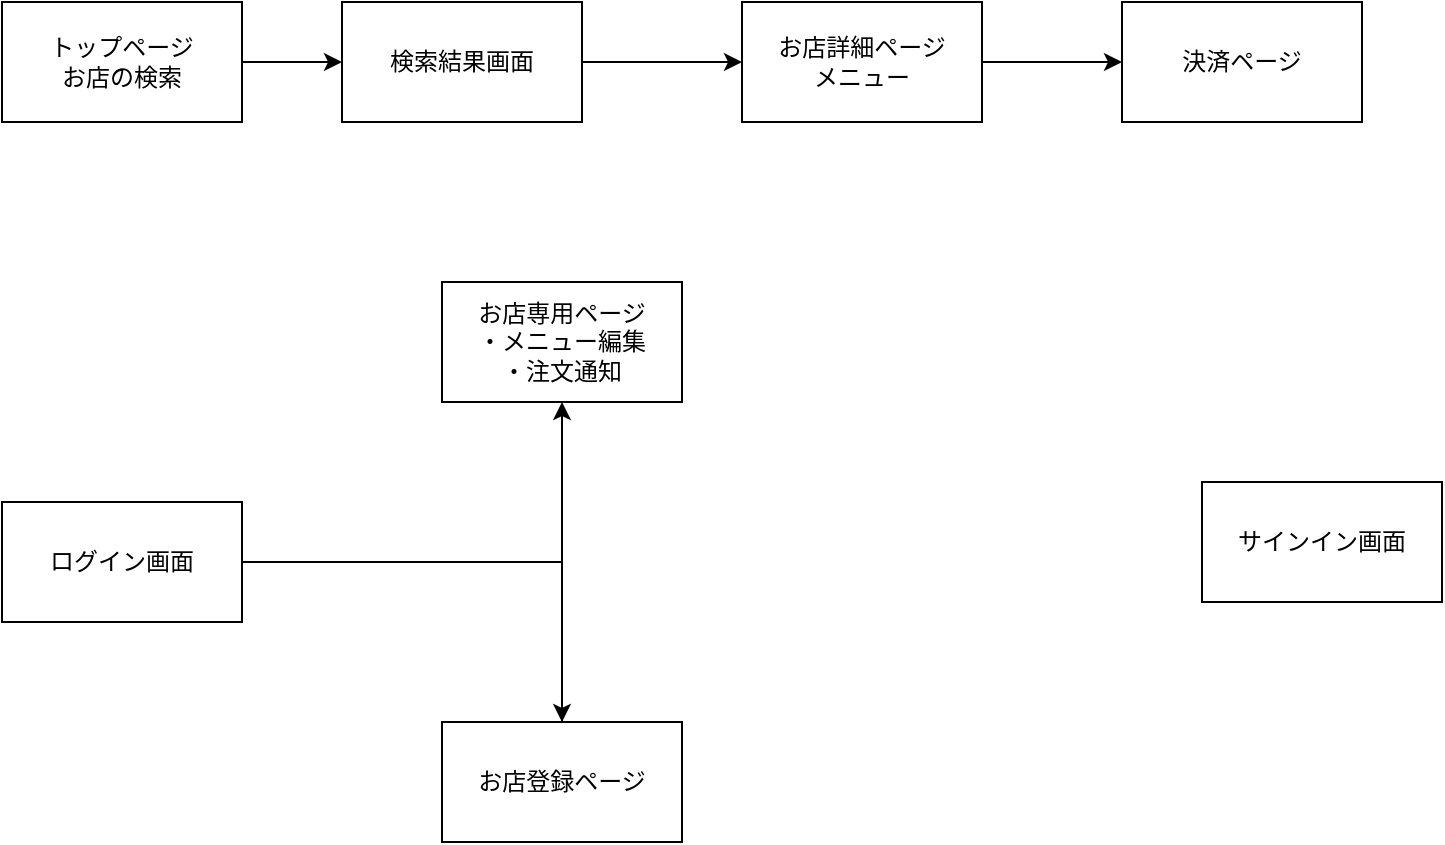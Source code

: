 <mxfile version="13.6.6" type="github">
  <diagram id="r8xHnbqUBmYu04PWjt0k" name="Page-1">
    <mxGraphModel dx="1186" dy="764" grid="1" gridSize="10" guides="1" tooltips="1" connect="1" arrows="1" fold="1" page="1" pageScale="1" pageWidth="827" pageHeight="1169" math="0" shadow="0">
      <root>
        <mxCell id="0" />
        <mxCell id="1" parent="0" />
        <mxCell id="awSX5_s5WfXwRv5CiNmm-3" value="" style="edgeStyle=orthogonalEdgeStyle;rounded=0;orthogonalLoop=1;jettySize=auto;html=1;" parent="1" source="awSX5_s5WfXwRv5CiNmm-1" target="awSX5_s5WfXwRv5CiNmm-2" edge="1">
          <mxGeometry relative="1" as="geometry" />
        </mxCell>
        <mxCell id="awSX5_s5WfXwRv5CiNmm-1" value="トップページ&lt;br&gt;お店の検索" style="rounded=0;whiteSpace=wrap;html=1;" parent="1" vertex="1">
          <mxGeometry x="30" y="140" width="120" height="60" as="geometry" />
        </mxCell>
        <mxCell id="awSX5_s5WfXwRv5CiNmm-5" value="" style="edgeStyle=orthogonalEdgeStyle;rounded=0;orthogonalLoop=1;jettySize=auto;html=1;" parent="1" source="awSX5_s5WfXwRv5CiNmm-2" target="awSX5_s5WfXwRv5CiNmm-4" edge="1">
          <mxGeometry relative="1" as="geometry" />
        </mxCell>
        <mxCell id="awSX5_s5WfXwRv5CiNmm-2" value="検索結果画面" style="rounded=0;whiteSpace=wrap;html=1;" parent="1" vertex="1">
          <mxGeometry x="200" y="140" width="120" height="60" as="geometry" />
        </mxCell>
        <mxCell id="awSX5_s5WfXwRv5CiNmm-4" value="お店詳細ページ&lt;br&gt;メニュー" style="rounded=0;whiteSpace=wrap;html=1;" parent="1" vertex="1">
          <mxGeometry x="400" y="140" width="120" height="60" as="geometry" />
        </mxCell>
        <mxCell id="awSX5_s5WfXwRv5CiNmm-6" value="決済ページ" style="whiteSpace=wrap;html=1;rounded=0;" parent="1" vertex="1">
          <mxGeometry x="590" y="140" width="120" height="60" as="geometry" />
        </mxCell>
        <mxCell id="awSX5_s5WfXwRv5CiNmm-9" value="" style="edgeStyle=orthogonalEdgeStyle;rounded=0;orthogonalLoop=1;jettySize=auto;html=1;" parent="1" source="awSX5_s5WfXwRv5CiNmm-4" edge="1">
          <mxGeometry relative="1" as="geometry">
            <mxPoint x="520" y="170" as="sourcePoint" />
            <mxPoint x="590" y="170" as="targetPoint" />
          </mxGeometry>
        </mxCell>
        <mxCell id="MWwsItmEWt5wS4m4OU8P-2" value="" style="edgeStyle=orthogonalEdgeStyle;rounded=0;orthogonalLoop=1;jettySize=auto;html=1;" edge="1" parent="1" source="awSX5_s5WfXwRv5CiNmm-10" target="MWwsItmEWt5wS4m4OU8P-1">
          <mxGeometry relative="1" as="geometry" />
        </mxCell>
        <mxCell id="awSX5_s5WfXwRv5CiNmm-10" value="ログイン画面" style="rounded=0;whiteSpace=wrap;html=1;" parent="1" vertex="1">
          <mxGeometry x="30" y="390" width="120" height="60" as="geometry" />
        </mxCell>
        <mxCell id="awSX5_s5WfXwRv5CiNmm-11" value="サインイン画面" style="rounded=0;whiteSpace=wrap;html=1;" parent="1" vertex="1">
          <mxGeometry x="630" y="380" width="120" height="60" as="geometry" />
        </mxCell>
        <mxCell id="awSX5_s5WfXwRv5CiNmm-12" value="お店専用ページ&lt;br&gt;・メニュー編集&lt;br&gt;・注文通知" style="rounded=0;whiteSpace=wrap;html=1;" parent="1" vertex="1">
          <mxGeometry x="250" y="280" width="120" height="60" as="geometry" />
        </mxCell>
        <mxCell id="MWwsItmEWt5wS4m4OU8P-3" value="" style="edgeStyle=orthogonalEdgeStyle;rounded=0;orthogonalLoop=1;jettySize=auto;html=1;" edge="1" parent="1" source="MWwsItmEWt5wS4m4OU8P-1" target="awSX5_s5WfXwRv5CiNmm-12">
          <mxGeometry relative="1" as="geometry" />
        </mxCell>
        <mxCell id="MWwsItmEWt5wS4m4OU8P-1" value="お店登録ページ" style="rounded=0;whiteSpace=wrap;html=1;" vertex="1" parent="1">
          <mxGeometry x="250" y="500" width="120" height="60" as="geometry" />
        </mxCell>
      </root>
    </mxGraphModel>
  </diagram>
</mxfile>
